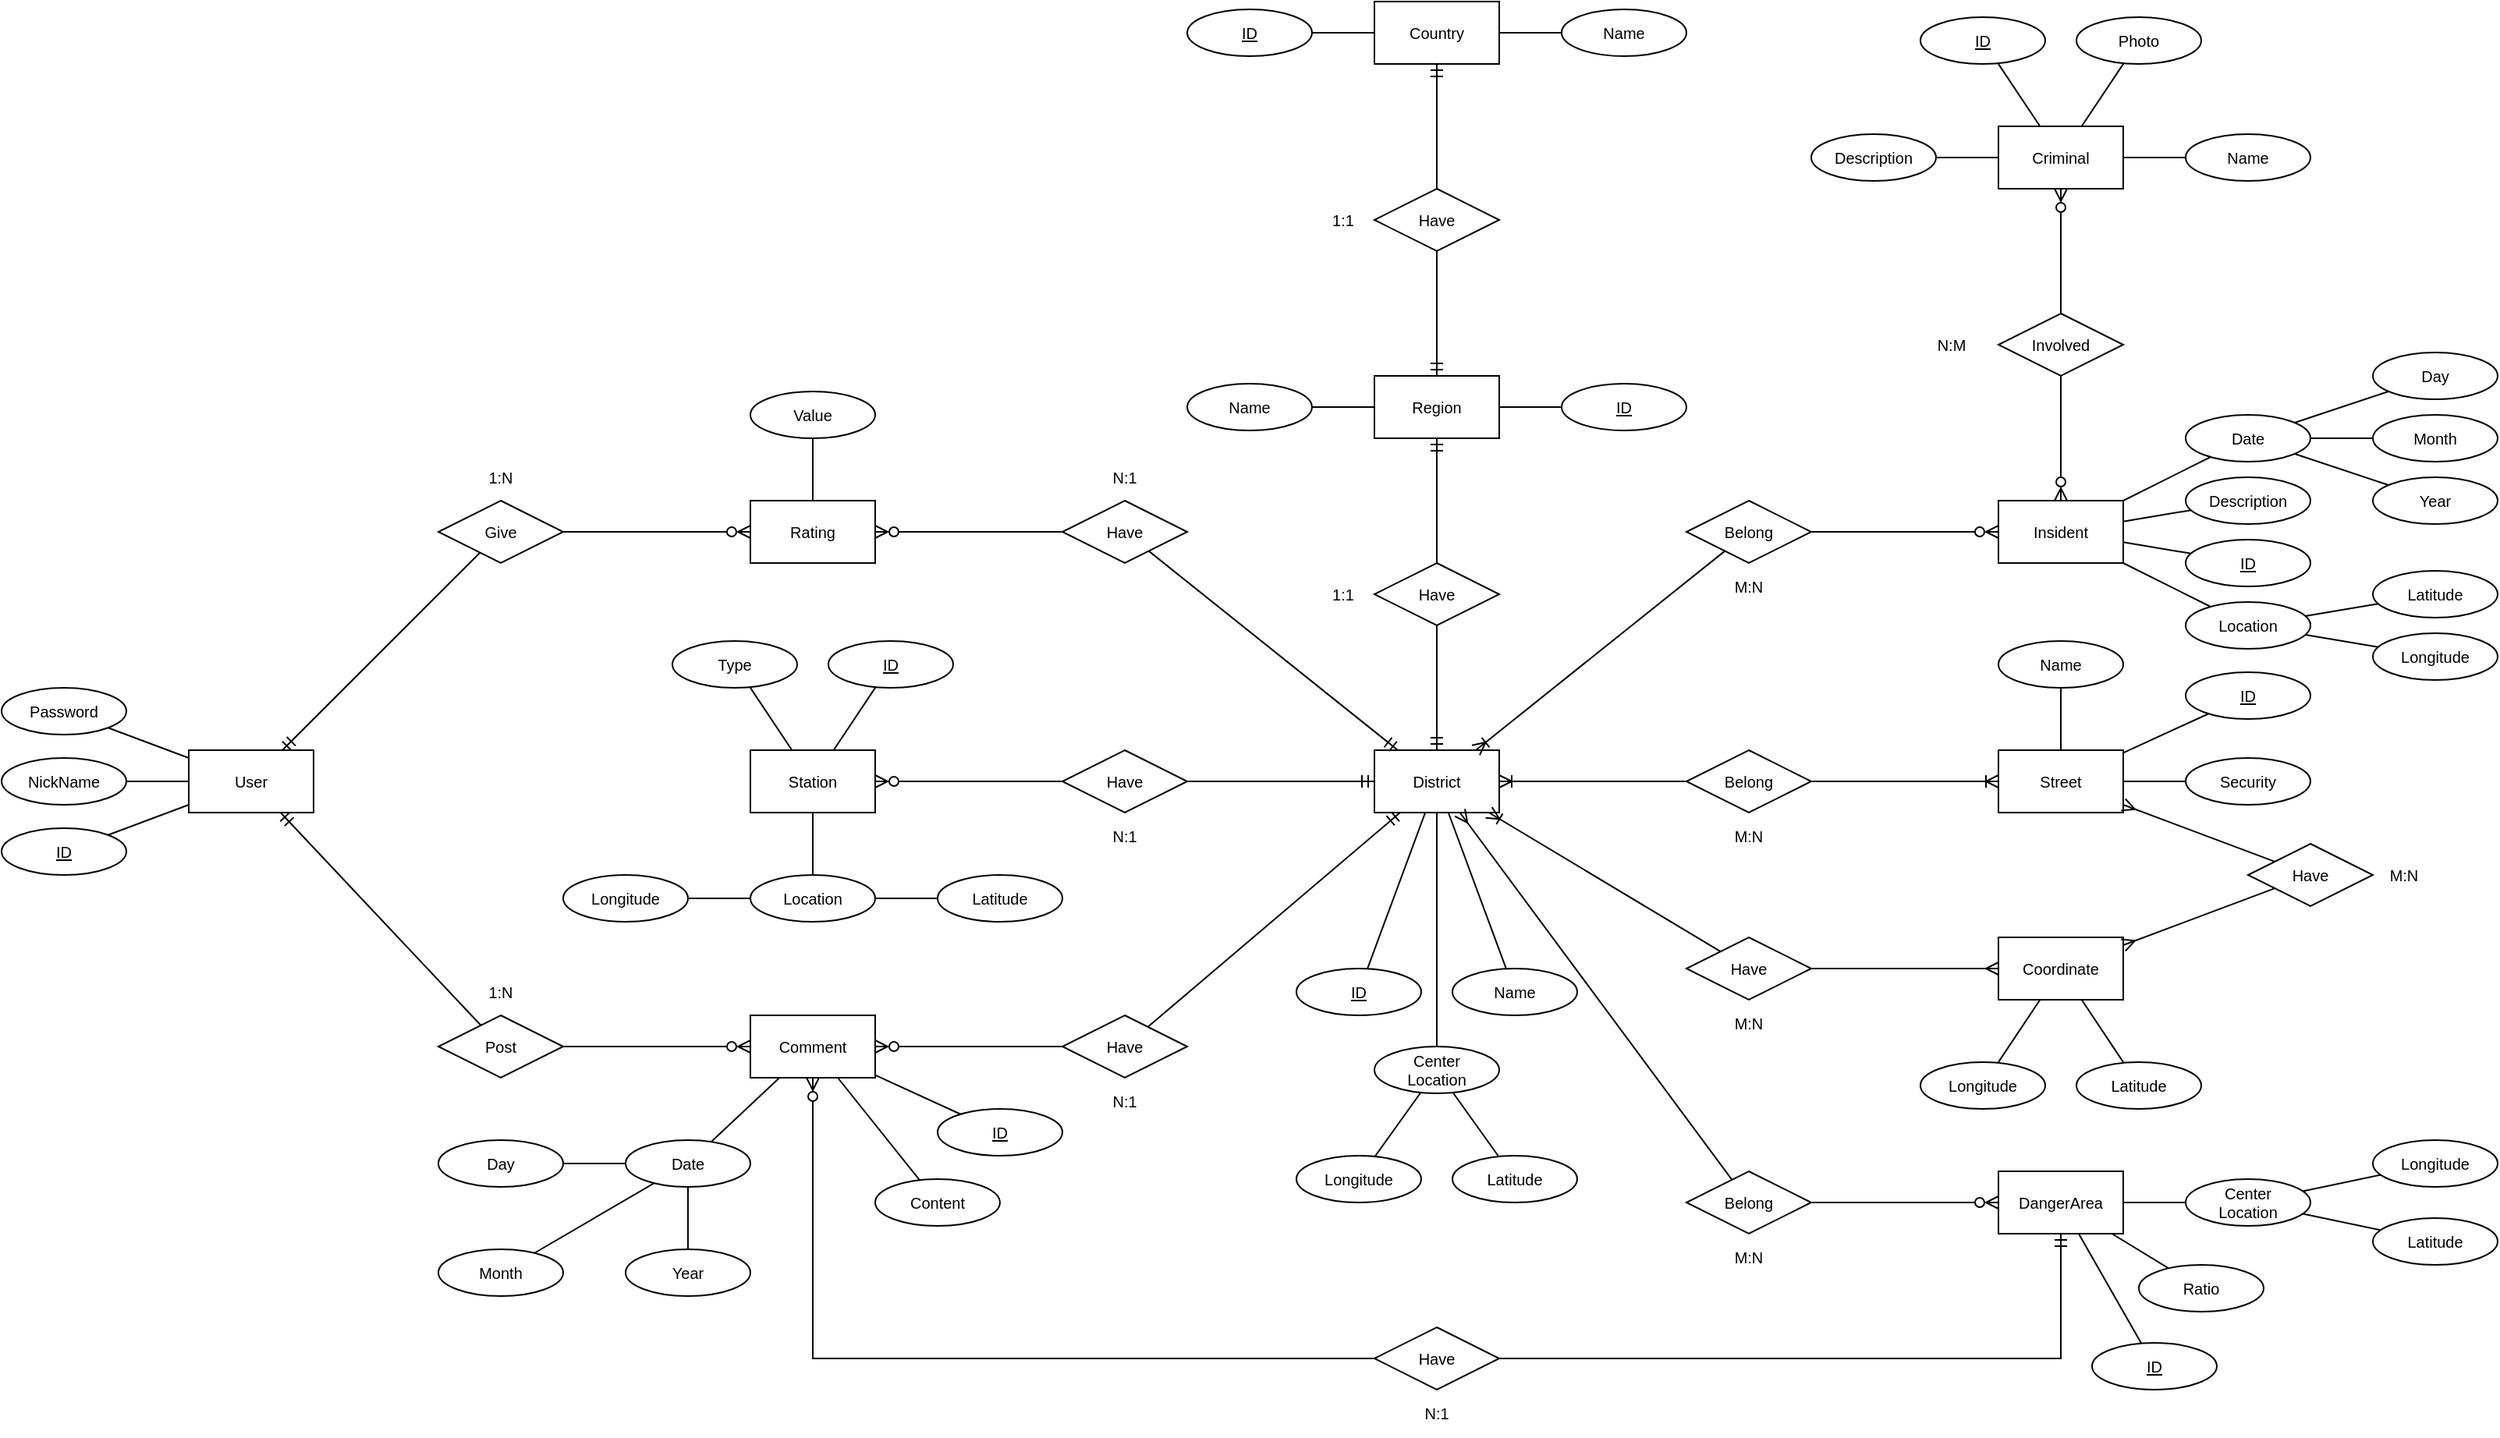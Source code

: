<mxfile version="21.2.1" type="device">
  <diagram id="rRoWfzJFK4uJXbPDyryT" name="Page-1">
    <mxGraphModel dx="325" dy="326" grid="1" gridSize="10" guides="1" tooltips="1" connect="1" arrows="1" fold="1" page="1" pageScale="1" pageWidth="850" pageHeight="1100" math="0" shadow="0">
      <root>
        <mxCell id="0" />
        <mxCell id="1" parent="0" />
        <mxCell id="21" style="edgeStyle=none;html=1;endArrow=none;endFill=0;fontSize=10;" parent="1" source="2" target="20" edge="1">
          <mxGeometry relative="1" as="geometry" />
        </mxCell>
        <mxCell id="22" style="edgeStyle=none;html=1;endArrow=none;endFill=0;fontSize=10;" parent="1" source="2" target="18" edge="1">
          <mxGeometry relative="1" as="geometry" />
        </mxCell>
        <mxCell id="23" style="edgeStyle=none;html=1;endArrow=none;endFill=0;fontSize=10;" parent="1" source="2" target="13" edge="1">
          <mxGeometry relative="1" as="geometry" />
        </mxCell>
        <mxCell id="2" value="User" style="whiteSpace=wrap;html=1;align=center;fontSize=10;" parent="1" vertex="1">
          <mxGeometry x="160" y="550" width="80" height="40" as="geometry" />
        </mxCell>
        <mxCell id="33" style="edgeStyle=none;html=1;endArrow=none;endFill=0;fontSize=10;" parent="1" source="3" target="32" edge="1">
          <mxGeometry relative="1" as="geometry" />
        </mxCell>
        <mxCell id="42" style="edgeStyle=none;html=1;fontSize=10;endArrow=none;endFill=0;" parent="1" source="3" target="34" edge="1">
          <mxGeometry relative="1" as="geometry" />
        </mxCell>
        <mxCell id="43" style="edgeStyle=none;html=1;fontSize=10;endArrow=none;endFill=0;" parent="1" source="3" target="35" edge="1">
          <mxGeometry relative="1" as="geometry" />
        </mxCell>
        <mxCell id="3" value="Comment" style="whiteSpace=wrap;html=1;align=center;fontSize=10;" parent="1" vertex="1">
          <mxGeometry x="520" y="720" width="80" height="40" as="geometry" />
        </mxCell>
        <mxCell id="25" style="edgeStyle=none;html=1;endArrow=none;endFill=0;fontSize=10;" parent="1" source="4" target="24" edge="1">
          <mxGeometry relative="1" as="geometry" />
        </mxCell>
        <mxCell id="27" style="edgeStyle=none;html=1;endArrow=none;endFill=0;fontSize=10;" parent="1" source="4" target="26" edge="1">
          <mxGeometry relative="1" as="geometry" />
        </mxCell>
        <mxCell id="153" style="edgeStyle=none;html=1;endArrow=none;endFill=0;" parent="1" source="4" target="152" edge="1">
          <mxGeometry relative="1" as="geometry" />
        </mxCell>
        <mxCell id="4" value="DangerArea" style="whiteSpace=wrap;html=1;align=center;fontSize=10;" parent="1" vertex="1">
          <mxGeometry x="1320" y="820" width="80" height="40" as="geometry" />
        </mxCell>
        <mxCell id="54" style="edgeStyle=none;html=1;fontSize=10;endArrow=none;endFill=0;" parent="1" source="5" target="53" edge="1">
          <mxGeometry relative="1" as="geometry" />
        </mxCell>
        <mxCell id="56" style="edgeStyle=none;html=1;fontSize=10;endArrow=none;endFill=0;" parent="1" source="5" target="55" edge="1">
          <mxGeometry relative="1" as="geometry" />
        </mxCell>
        <mxCell id="181" style="rounded=0;html=1;endArrow=none;endFill=0;" parent="1" source="5" target="178" edge="1">
          <mxGeometry relative="1" as="geometry" />
        </mxCell>
        <mxCell id="5" value="District" style="whiteSpace=wrap;html=1;align=center;fontSize=10;" parent="1" vertex="1">
          <mxGeometry x="920" y="550" width="80" height="40" as="geometry" />
        </mxCell>
        <mxCell id="48" style="edgeStyle=none;html=1;fontSize=10;endArrow=none;endFill=0;" parent="1" source="6" target="47" edge="1">
          <mxGeometry relative="1" as="geometry" />
        </mxCell>
        <mxCell id="6" value="Rating" style="whiteSpace=wrap;html=1;align=center;fontSize=10;" parent="1" vertex="1">
          <mxGeometry x="520" y="390" width="80" height="40" as="geometry" />
        </mxCell>
        <mxCell id="107" style="edgeStyle=none;html=1;fontSize=10;endArrow=none;endFill=0;" parent="1" source="7" target="103" edge="1">
          <mxGeometry relative="1" as="geometry" />
        </mxCell>
        <mxCell id="109" style="edgeStyle=none;html=1;fontSize=10;endArrow=none;endFill=0;" parent="1" source="7" target="108" edge="1">
          <mxGeometry relative="1" as="geometry" />
        </mxCell>
        <mxCell id="7" value="Insident" style="whiteSpace=wrap;html=1;align=center;fontSize=10;" parent="1" vertex="1">
          <mxGeometry x="1320" y="390" width="80" height="40" as="geometry" />
        </mxCell>
        <mxCell id="68" style="edgeStyle=none;html=1;fontSize=10;endArrow=none;endFill=0;" parent="1" source="8" target="65" edge="1">
          <mxGeometry relative="1" as="geometry" />
        </mxCell>
        <mxCell id="70" style="edgeStyle=none;html=1;fontSize=10;endArrow=none;endFill=0;" parent="1" source="8" target="69" edge="1">
          <mxGeometry relative="1" as="geometry" />
        </mxCell>
        <mxCell id="72" style="edgeStyle=none;html=1;fontSize=10;endArrow=none;endFill=0;" parent="1" source="8" target="71" edge="1">
          <mxGeometry relative="1" as="geometry" />
        </mxCell>
        <mxCell id="8" value="Station" style="whiteSpace=wrap;html=1;align=center;fontSize=10;" parent="1" vertex="1">
          <mxGeometry x="520" y="550" width="80" height="40" as="geometry" />
        </mxCell>
        <mxCell id="87" style="edgeStyle=none;html=1;fontSize=10;endArrow=none;endFill=0;" parent="1" source="10" target="84" edge="1">
          <mxGeometry relative="1" as="geometry" />
        </mxCell>
        <mxCell id="88" style="edgeStyle=none;html=1;fontSize=10;endArrow=none;endFill=0;" parent="1" source="10" target="83" edge="1">
          <mxGeometry relative="1" as="geometry" />
        </mxCell>
        <mxCell id="128" style="edgeStyle=none;html=1;fontSize=10;endArrow=none;endFill=0;" parent="1" source="10" target="127" edge="1">
          <mxGeometry relative="1" as="geometry" />
        </mxCell>
        <mxCell id="10" value="Street" style="whiteSpace=wrap;html=1;align=center;fontSize=10;" parent="1" vertex="1">
          <mxGeometry x="1320" y="550" width="80" height="40" as="geometry" />
        </mxCell>
        <mxCell id="124" style="edgeStyle=none;html=1;fontSize=10;endArrow=none;endFill=0;" parent="1" source="11" target="121" edge="1">
          <mxGeometry relative="1" as="geometry" />
        </mxCell>
        <mxCell id="125" style="edgeStyle=none;html=1;fontSize=10;endArrow=none;endFill=0;" parent="1" source="11" target="122" edge="1">
          <mxGeometry relative="1" as="geometry" />
        </mxCell>
        <mxCell id="126" style="edgeStyle=none;html=1;fontSize=10;endArrow=none;endFill=0;" parent="1" source="11" target="123" edge="1">
          <mxGeometry relative="1" as="geometry" />
        </mxCell>
        <mxCell id="151" style="edgeStyle=none;html=1;endArrow=none;endFill=0;" parent="1" source="11" target="150" edge="1">
          <mxGeometry relative="1" as="geometry" />
        </mxCell>
        <mxCell id="11" value="Criminal" style="whiteSpace=wrap;html=1;align=center;fontSize=10;" parent="1" vertex="1">
          <mxGeometry x="1320" y="150" width="80" height="40" as="geometry" />
        </mxCell>
        <mxCell id="15" style="edgeStyle=none;html=1;endArrow=ERmandOne;endFill=0;fontSize=10;" parent="1" source="12" target="2" edge="1">
          <mxGeometry relative="1" as="geometry" />
        </mxCell>
        <mxCell id="16" style="edgeStyle=none;html=1;endArrow=ERzeroToMany;endFill=0;fontSize=10;" parent="1" source="12" target="3" edge="1">
          <mxGeometry relative="1" as="geometry">
            <mxPoint x="480" y="570" as="targetPoint" />
          </mxGeometry>
        </mxCell>
        <mxCell id="12" value="Post" style="shape=rhombus;perimeter=rhombusPerimeter;whiteSpace=wrap;html=1;align=center;fontSize=10;" parent="1" vertex="1">
          <mxGeometry x="320" y="720" width="80" height="40" as="geometry" />
        </mxCell>
        <mxCell id="13" value="ID" style="ellipse;whiteSpace=wrap;html=1;align=center;fontStyle=4;fontSize=10;" parent="1" vertex="1">
          <mxGeometry x="40" y="600" width="80" height="30" as="geometry" />
        </mxCell>
        <mxCell id="18" value="NickName" style="ellipse;whiteSpace=wrap;html=1;align=center;fontSize=10;" parent="1" vertex="1">
          <mxGeometry x="40" y="555" width="80" height="30" as="geometry" />
        </mxCell>
        <mxCell id="20" value="Password" style="ellipse;whiteSpace=wrap;html=1;align=center;fontSize=10;" parent="1" vertex="1">
          <mxGeometry x="40" y="510" width="80" height="30" as="geometry" />
        </mxCell>
        <mxCell id="30" style="edgeStyle=none;html=1;endArrow=none;endFill=0;fontSize=10;" parent="1" source="24" target="28" edge="1">
          <mxGeometry relative="1" as="geometry" />
        </mxCell>
        <mxCell id="31" style="edgeStyle=none;html=1;endArrow=none;endFill=0;fontSize=10;" parent="1" source="24" target="29" edge="1">
          <mxGeometry relative="1" as="geometry" />
        </mxCell>
        <mxCell id="24" value="Center&lt;br style=&quot;font-size: 10px;&quot;&gt;Location" style="ellipse;whiteSpace=wrap;html=1;align=center;fontSize=10;" parent="1" vertex="1">
          <mxGeometry x="1440" y="825" width="80" height="30" as="geometry" />
        </mxCell>
        <mxCell id="26" value="ID" style="ellipse;whiteSpace=wrap;html=1;align=center;fontStyle=4;fontSize=10;" parent="1" vertex="1">
          <mxGeometry x="1380" y="930" width="80" height="30" as="geometry" />
        </mxCell>
        <mxCell id="28" value="Latitude" style="ellipse;whiteSpace=wrap;html=1;align=center;fontSize=10;" parent="1" vertex="1">
          <mxGeometry x="1560" y="850" width="80" height="30" as="geometry" />
        </mxCell>
        <mxCell id="29" value="Longitude" style="ellipse;whiteSpace=wrap;html=1;align=center;fontSize=10;" parent="1" vertex="1">
          <mxGeometry x="1560" y="800" width="80" height="30" as="geometry" />
        </mxCell>
        <mxCell id="32" value="ID" style="ellipse;whiteSpace=wrap;html=1;align=center;fontStyle=4;fontSize=10;" parent="1" vertex="1">
          <mxGeometry x="640" y="780" width="80" height="30" as="geometry" />
        </mxCell>
        <mxCell id="39" style="edgeStyle=none;html=1;fontSize=10;endArrow=none;endFill=0;" parent="1" source="34" target="37" edge="1">
          <mxGeometry relative="1" as="geometry" />
        </mxCell>
        <mxCell id="40" style="edgeStyle=none;html=1;fontSize=10;endArrow=none;endFill=0;" parent="1" source="34" target="36" edge="1">
          <mxGeometry relative="1" as="geometry" />
        </mxCell>
        <mxCell id="41" style="edgeStyle=none;html=1;fontSize=10;endArrow=none;endFill=0;" parent="1" source="34" target="38" edge="1">
          <mxGeometry relative="1" as="geometry" />
        </mxCell>
        <mxCell id="34" value="Date" style="ellipse;whiteSpace=wrap;html=1;align=center;fontSize=10;" parent="1" vertex="1">
          <mxGeometry x="440" y="800" width="80" height="30" as="geometry" />
        </mxCell>
        <mxCell id="35" value="Content" style="ellipse;whiteSpace=wrap;html=1;align=center;fontSize=10;" parent="1" vertex="1">
          <mxGeometry x="600" y="825" width="80" height="30" as="geometry" />
        </mxCell>
        <mxCell id="36" value="Month" style="ellipse;whiteSpace=wrap;html=1;align=center;fontSize=10;" parent="1" vertex="1">
          <mxGeometry x="320" y="870" width="80" height="30" as="geometry" />
        </mxCell>
        <mxCell id="37" value="Day" style="ellipse;whiteSpace=wrap;html=1;align=center;fontSize=10;" parent="1" vertex="1">
          <mxGeometry x="320" y="800" width="80" height="30" as="geometry" />
        </mxCell>
        <mxCell id="38" value="Year" style="ellipse;whiteSpace=wrap;html=1;align=center;fontSize=10;" parent="1" vertex="1">
          <mxGeometry x="440" y="870" width="80" height="30" as="geometry" />
        </mxCell>
        <mxCell id="45" style="edgeStyle=none;html=1;fontSize=10;endArrow=ERmandOne;endFill=0;" parent="1" source="44" target="2" edge="1">
          <mxGeometry relative="1" as="geometry">
            <mxPoint x="25.294" y="367.647" as="sourcePoint" />
          </mxGeometry>
        </mxCell>
        <mxCell id="46" style="edgeStyle=none;html=1;fontSize=10;endArrow=ERzeroToMany;endFill=0;" parent="1" source="44" target="6" edge="1">
          <mxGeometry relative="1" as="geometry" />
        </mxCell>
        <mxCell id="44" value="Give" style="shape=rhombus;perimeter=rhombusPerimeter;whiteSpace=wrap;html=1;align=center;fontSize=10;" parent="1" vertex="1">
          <mxGeometry x="320" y="390" width="80" height="40" as="geometry" />
        </mxCell>
        <mxCell id="47" value="Value" style="ellipse;whiteSpace=wrap;html=1;align=center;fontSize=10;" parent="1" vertex="1">
          <mxGeometry x="520" y="320" width="80" height="30" as="geometry" />
        </mxCell>
        <mxCell id="51" style="edgeStyle=none;html=1;fontSize=10;endArrow=ERoneToMany;endFill=0;" parent="1" source="49" target="5" edge="1">
          <mxGeometry relative="1" as="geometry" />
        </mxCell>
        <mxCell id="52" style="edgeStyle=none;html=1;fontSize=10;endArrow=ERzeroToMany;endFill=0;" parent="1" source="49" target="7" edge="1">
          <mxGeometry relative="1" as="geometry" />
        </mxCell>
        <mxCell id="49" value="Belong" style="shape=rhombus;perimeter=rhombusPerimeter;whiteSpace=wrap;html=1;align=center;fontSize=10;" parent="1" vertex="1">
          <mxGeometry x="1120" y="390" width="80" height="40" as="geometry" />
        </mxCell>
        <mxCell id="53" value="ID" style="ellipse;whiteSpace=wrap;html=1;align=center;fontStyle=4;fontSize=10;" parent="1" vertex="1">
          <mxGeometry x="870" y="690" width="80" height="30" as="geometry" />
        </mxCell>
        <mxCell id="55" value="Name" style="ellipse;whiteSpace=wrap;html=1;align=center;fontSize=10;" parent="1" vertex="1">
          <mxGeometry x="970" y="690" width="80" height="30" as="geometry" />
        </mxCell>
        <mxCell id="63" style="edgeStyle=none;html=1;endArrow=none;endFill=0;fontSize=10;" parent="1" source="65" target="66" edge="1">
          <mxGeometry relative="1" as="geometry" />
        </mxCell>
        <mxCell id="64" style="edgeStyle=none;html=1;endArrow=none;endFill=0;fontSize=10;" parent="1" source="65" target="67" edge="1">
          <mxGeometry relative="1" as="geometry" />
        </mxCell>
        <mxCell id="65" value="Location" style="ellipse;whiteSpace=wrap;html=1;align=center;fontSize=10;" parent="1" vertex="1">
          <mxGeometry x="520" y="630" width="80" height="30" as="geometry" />
        </mxCell>
        <mxCell id="66" value="Latitude" style="ellipse;whiteSpace=wrap;html=1;align=center;fontSize=10;" parent="1" vertex="1">
          <mxGeometry x="640" y="630" width="80" height="30" as="geometry" />
        </mxCell>
        <mxCell id="67" value="Longitude" style="ellipse;whiteSpace=wrap;html=1;align=center;fontSize=10;" parent="1" vertex="1">
          <mxGeometry x="400" y="630" width="80" height="30" as="geometry" />
        </mxCell>
        <mxCell id="69" value="Type" style="ellipse;whiteSpace=wrap;html=1;align=center;fontSize=10;" parent="1" vertex="1">
          <mxGeometry x="470" y="480" width="80" height="30" as="geometry" />
        </mxCell>
        <mxCell id="71" value="ID" style="ellipse;whiteSpace=wrap;html=1;align=center;fontStyle=4;fontSize=10;" parent="1" vertex="1">
          <mxGeometry x="570" y="480" width="80" height="30" as="geometry" />
        </mxCell>
        <mxCell id="83" value="ID" style="ellipse;whiteSpace=wrap;html=1;align=center;fontStyle=4;fontSize=10;" parent="1" vertex="1">
          <mxGeometry x="1440" y="500" width="80" height="30" as="geometry" />
        </mxCell>
        <mxCell id="84" value="Name" style="ellipse;whiteSpace=wrap;html=1;align=center;fontSize=10;" parent="1" vertex="1">
          <mxGeometry x="1320" y="480" width="80" height="30" as="geometry" />
        </mxCell>
        <mxCell id="90" style="edgeStyle=none;html=1;fontSize=10;endArrow=ERzeroToMany;endFill=0;" parent="1" source="89" target="6" edge="1">
          <mxGeometry relative="1" as="geometry" />
        </mxCell>
        <mxCell id="91" style="edgeStyle=none;html=1;fontSize=10;endArrow=ERmandOne;endFill=0;" parent="1" source="89" target="5" edge="1">
          <mxGeometry relative="1" as="geometry">
            <mxPoint x="1270" y="190" as="sourcePoint" />
          </mxGeometry>
        </mxCell>
        <mxCell id="89" value="Have" style="shape=rhombus;perimeter=rhombusPerimeter;whiteSpace=wrap;html=1;align=center;fontSize=10;" parent="1" vertex="1">
          <mxGeometry x="720" y="390" width="80" height="40" as="geometry" />
        </mxCell>
        <mxCell id="92" style="edgeStyle=none;html=1;endArrow=none;endFill=0;fontSize=10;" parent="1" source="94" target="95" edge="1">
          <mxGeometry relative="1" as="geometry" />
        </mxCell>
        <mxCell id="93" style="edgeStyle=none;html=1;endArrow=none;endFill=0;fontSize=10;" parent="1" source="94" target="96" edge="1">
          <mxGeometry relative="1" as="geometry" />
        </mxCell>
        <mxCell id="97" style="edgeStyle=none;html=1;fontSize=10;endArrow=none;endFill=0;" parent="1" source="94" target="7" edge="1">
          <mxGeometry relative="1" as="geometry" />
        </mxCell>
        <mxCell id="94" value="Location" style="ellipse;whiteSpace=wrap;html=1;align=center;fontSize=10;" parent="1" vertex="1">
          <mxGeometry x="1440" y="455" width="80" height="30" as="geometry" />
        </mxCell>
        <mxCell id="95" value="Latitude" style="ellipse;whiteSpace=wrap;html=1;align=center;fontSize=10;" parent="1" vertex="1">
          <mxGeometry x="1560" y="435" width="80" height="30" as="geometry" />
        </mxCell>
        <mxCell id="96" value="Longitude" style="ellipse;whiteSpace=wrap;html=1;align=center;fontSize=10;" parent="1" vertex="1">
          <mxGeometry x="1560" y="475" width="80" height="30" as="geometry" />
        </mxCell>
        <mxCell id="98" value="ID" style="ellipse;whiteSpace=wrap;html=1;align=center;fontStyle=4;fontSize=10;" parent="1" vertex="1">
          <mxGeometry x="1440" y="415" width="80" height="30" as="geometry" />
        </mxCell>
        <mxCell id="99" style="edgeStyle=none;html=1;fontSize=10;endArrow=none;endFill=0;" parent="1" source="7" target="98" edge="1">
          <mxGeometry relative="1" as="geometry">
            <mxPoint x="1940" y="-330" as="sourcePoint" />
            <mxPoint x="1980" y="-330" as="targetPoint" />
          </mxGeometry>
        </mxCell>
        <mxCell id="100" style="edgeStyle=none;html=1;fontSize=10;endArrow=none;endFill=0;" parent="1" source="103" target="105" edge="1">
          <mxGeometry relative="1" as="geometry" />
        </mxCell>
        <mxCell id="101" style="edgeStyle=none;html=1;fontSize=10;endArrow=none;endFill=0;" parent="1" source="103" target="104" edge="1">
          <mxGeometry relative="1" as="geometry" />
        </mxCell>
        <mxCell id="102" style="edgeStyle=none;html=1;fontSize=10;endArrow=none;endFill=0;" parent="1" source="103" target="106" edge="1">
          <mxGeometry relative="1" as="geometry" />
        </mxCell>
        <mxCell id="103" value="Date" style="ellipse;whiteSpace=wrap;html=1;align=center;fontSize=10;" parent="1" vertex="1">
          <mxGeometry x="1440" y="335" width="80" height="30" as="geometry" />
        </mxCell>
        <mxCell id="104" value="Month" style="ellipse;whiteSpace=wrap;html=1;align=center;fontSize=10;" parent="1" vertex="1">
          <mxGeometry x="1560" y="335" width="80" height="30" as="geometry" />
        </mxCell>
        <mxCell id="105" value="Day" style="ellipse;whiteSpace=wrap;html=1;align=center;fontSize=10;" parent="1" vertex="1">
          <mxGeometry x="1560" y="295" width="80" height="30" as="geometry" />
        </mxCell>
        <mxCell id="106" value="Year" style="ellipse;whiteSpace=wrap;html=1;align=center;fontSize=10;" parent="1" vertex="1">
          <mxGeometry x="1560" y="375" width="80" height="30" as="geometry" />
        </mxCell>
        <mxCell id="108" value="Description" style="ellipse;whiteSpace=wrap;html=1;align=center;fontSize=10;" parent="1" vertex="1">
          <mxGeometry x="1440" y="375" width="80" height="30" as="geometry" />
        </mxCell>
        <mxCell id="111" style="edgeStyle=none;html=1;fontSize=10;endArrow=ERmandOne;endFill=0;" parent="1" source="110" target="5" edge="1">
          <mxGeometry relative="1" as="geometry" />
        </mxCell>
        <mxCell id="112" style="edgeStyle=none;html=1;fontSize=10;endArrow=ERzeroToMany;endFill=0;" parent="1" source="110" target="3" edge="1">
          <mxGeometry relative="1" as="geometry">
            <mxPoint x="650" y="780" as="targetPoint" />
          </mxGeometry>
        </mxCell>
        <mxCell id="110" value="Have" style="shape=rhombus;perimeter=rhombusPerimeter;whiteSpace=wrap;html=1;align=center;fontSize=10;" parent="1" vertex="1">
          <mxGeometry x="720" y="720" width="80" height="40" as="geometry" />
        </mxCell>
        <mxCell id="114" style="edgeStyle=none;html=1;fontSize=10;endArrow=ERoneToMany;endFill=0;" parent="1" source="113" target="5" edge="1">
          <mxGeometry relative="1" as="geometry" />
        </mxCell>
        <mxCell id="115" style="edgeStyle=none;html=1;fontSize=10;endArrow=ERoneToMany;endFill=0;" parent="1" source="117" target="10" edge="1">
          <mxGeometry relative="1" as="geometry">
            <mxPoint x="1270" y="720" as="targetPoint" />
          </mxGeometry>
        </mxCell>
        <mxCell id="113" value="Have" style="shape=rhombus;perimeter=rhombusPerimeter;whiteSpace=wrap;html=1;align=center;fontSize=10;" parent="1" vertex="1">
          <mxGeometry x="1120" y="670" width="80" height="40" as="geometry" />
        </mxCell>
        <mxCell id="118" style="edgeStyle=none;html=1;fontSize=10;endArrow=ERzeroToMany;endFill=0;" parent="1" source="165" target="4" edge="1">
          <mxGeometry relative="1" as="geometry">
            <mxPoint x="1240" y="1030" as="sourcePoint" />
            <mxPoint x="1290" y="540" as="targetPoint" />
          </mxGeometry>
        </mxCell>
        <mxCell id="119" style="edgeStyle=none;html=1;fontSize=10;endArrow=ERoneToMany;endFill=0;" parent="1" source="117" target="5" edge="1">
          <mxGeometry relative="1" as="geometry" />
        </mxCell>
        <mxCell id="117" value="Belong" style="shape=rhombus;perimeter=rhombusPerimeter;whiteSpace=wrap;html=1;align=center;fontSize=10;" parent="1" vertex="1">
          <mxGeometry x="1120" y="550" width="80" height="40" as="geometry" />
        </mxCell>
        <mxCell id="121" value="Name" style="ellipse;whiteSpace=wrap;html=1;align=center;fontSize=10;" parent="1" vertex="1">
          <mxGeometry x="1440" y="155" width="80" height="30" as="geometry" />
        </mxCell>
        <mxCell id="122" value="ID" style="ellipse;whiteSpace=wrap;html=1;align=center;fontStyle=4;fontSize=10;" parent="1" vertex="1">
          <mxGeometry x="1270" y="80" width="80" height="30" as="geometry" />
        </mxCell>
        <mxCell id="123" value="Description" style="ellipse;whiteSpace=wrap;html=1;align=center;fontSize=10;" parent="1" vertex="1">
          <mxGeometry x="1200" y="155" width="80" height="30" as="geometry" />
        </mxCell>
        <mxCell id="127" value="Security" style="ellipse;whiteSpace=wrap;html=1;align=center;fontSize=10;" parent="1" vertex="1">
          <mxGeometry x="1440" y="555" width="80" height="30" as="geometry" />
        </mxCell>
        <mxCell id="131" style="edgeStyle=none;html=1;fontSize=10;endArrow=ERzeroToMany;endFill=0;" parent="1" source="130" target="8" edge="1">
          <mxGeometry relative="1" as="geometry">
            <mxPoint x="650" y="570" as="targetPoint" />
          </mxGeometry>
        </mxCell>
        <mxCell id="132" style="edgeStyle=none;html=1;fontSize=10;endArrow=ERmandOne;endFill=0;" parent="1" source="130" target="5" edge="1">
          <mxGeometry relative="1" as="geometry" />
        </mxCell>
        <mxCell id="130" value="Have" style="shape=rhombus;perimeter=rhombusPerimeter;whiteSpace=wrap;html=1;align=center;fontSize=10;" parent="1" vertex="1">
          <mxGeometry x="720" y="550" width="80" height="40" as="geometry" />
        </mxCell>
        <mxCell id="135" style="edgeStyle=none;html=1;fontSize=10;endArrow=ERzeroToMany;endFill=0;" parent="1" source="134" target="7" edge="1">
          <mxGeometry relative="1" as="geometry" />
        </mxCell>
        <mxCell id="136" style="edgeStyle=none;html=1;fontSize=10;endArrow=ERzeroToMany;endFill=0;" parent="1" source="134" target="11" edge="1">
          <mxGeometry relative="1" as="geometry" />
        </mxCell>
        <mxCell id="134" value="Involved" style="shape=rhombus;perimeter=rhombusPerimeter;whiteSpace=wrap;html=1;align=center;fontSize=10;" parent="1" vertex="1">
          <mxGeometry x="1320" y="270" width="80" height="40" as="geometry" />
        </mxCell>
        <mxCell id="141" value="1:N" style="text;html=1;strokeColor=none;fillColor=none;align=center;verticalAlign=middle;whiteSpace=wrap;rounded=0;fontSize=10;" parent="1" vertex="1">
          <mxGeometry x="330" y="360" width="60" height="30" as="geometry" />
        </mxCell>
        <mxCell id="143" value="N:1" style="text;html=1;strokeColor=none;fillColor=none;align=center;verticalAlign=middle;whiteSpace=wrap;rounded=0;fontSize=10;" parent="1" vertex="1">
          <mxGeometry x="740" y="760" width="40" height="30" as="geometry" />
        </mxCell>
        <mxCell id="144" value="N:1" style="text;html=1;strokeColor=none;fillColor=none;align=center;verticalAlign=middle;whiteSpace=wrap;rounded=0;fontSize=10;" parent="1" vertex="1">
          <mxGeometry x="740" y="590" width="40" height="30" as="geometry" />
        </mxCell>
        <mxCell id="145" value="N:1" style="text;html=1;strokeColor=none;fillColor=none;align=center;verticalAlign=middle;whiteSpace=wrap;rounded=0;fontSize=10;" parent="1" vertex="1">
          <mxGeometry x="740" y="360" width="40" height="30" as="geometry" />
        </mxCell>
        <mxCell id="146" value="M:N" style="text;html=1;strokeColor=none;fillColor=none;align=center;verticalAlign=middle;whiteSpace=wrap;rounded=0;fontSize=10;" parent="1" vertex="1">
          <mxGeometry x="1130" y="590" width="60" height="30" as="geometry" />
        </mxCell>
        <mxCell id="147" value="M:N" style="text;html=1;strokeColor=none;fillColor=none;align=center;verticalAlign=middle;whiteSpace=wrap;rounded=0;fontSize=10;" parent="1" vertex="1">
          <mxGeometry x="1140" y="710" width="40" height="30" as="geometry" />
        </mxCell>
        <mxCell id="148" value="M:N" style="text;html=1;strokeColor=none;fillColor=none;align=center;verticalAlign=middle;whiteSpace=wrap;rounded=0;fontSize=10;" parent="1" vertex="1">
          <mxGeometry x="1140" y="430" width="40" height="30" as="geometry" />
        </mxCell>
        <mxCell id="149" value="N:M" style="text;html=1;strokeColor=none;fillColor=none;align=center;verticalAlign=middle;whiteSpace=wrap;rounded=0;fontSize=10;" parent="1" vertex="1">
          <mxGeometry x="1260" y="275" width="60" height="30" as="geometry" />
        </mxCell>
        <mxCell id="150" value="Photo" style="ellipse;whiteSpace=wrap;html=1;align=center;fontSize=10;" parent="1" vertex="1">
          <mxGeometry x="1370" y="80" width="80" height="30" as="geometry" />
        </mxCell>
        <mxCell id="152" value="Ratio" style="ellipse;whiteSpace=wrap;html=1;align=center;fontSize=10;" parent="1" vertex="1">
          <mxGeometry x="1410" y="880" width="80" height="30" as="geometry" />
        </mxCell>
        <mxCell id="154" style="edgeStyle=none;html=1;fontSize=10;endArrow=none;endFill=0;" parent="1" source="158" target="164" edge="1">
          <mxGeometry relative="1" as="geometry">
            <mxPoint x="1440" y="1090.0" as="targetPoint" />
          </mxGeometry>
        </mxCell>
        <mxCell id="157" style="edgeStyle=none;html=1;endArrow=none;endFill=0;" parent="1" source="158" target="163" edge="1">
          <mxGeometry relative="1" as="geometry">
            <mxPoint x="1442.012" y="1151.602" as="targetPoint" />
          </mxGeometry>
        </mxCell>
        <mxCell id="158" value="Coordinate" style="whiteSpace=wrap;html=1;align=center;fontSize=10;" parent="1" vertex="1">
          <mxGeometry x="1320" y="670" width="80" height="40" as="geometry" />
        </mxCell>
        <mxCell id="163" value="Latitude" style="ellipse;whiteSpace=wrap;html=1;align=center;fontSize=10;" parent="1" vertex="1">
          <mxGeometry x="1370" y="750" width="80" height="30" as="geometry" />
        </mxCell>
        <mxCell id="164" value="Longitude" style="ellipse;whiteSpace=wrap;html=1;align=center;fontSize=10;" parent="1" vertex="1">
          <mxGeometry x="1270" y="750" width="80" height="30" as="geometry" />
        </mxCell>
        <mxCell id="166" style="edgeStyle=none;html=1;endArrow=ERmany;endFill=0;" parent="1" source="165" target="5" edge="1">
          <mxGeometry relative="1" as="geometry" />
        </mxCell>
        <mxCell id="167" style="edgeStyle=none;html=1;endArrow=ERmany;endFill=0;" parent="1" source="113" target="158" edge="1">
          <mxGeometry relative="1" as="geometry" />
        </mxCell>
        <mxCell id="165" value="Belong" style="shape=rhombus;perimeter=rhombusPerimeter;whiteSpace=wrap;html=1;align=center;fontSize=10;" parent="1" vertex="1">
          <mxGeometry x="1120" y="820" width="80" height="40" as="geometry" />
        </mxCell>
        <mxCell id="168" value="M:N" style="text;html=1;strokeColor=none;fillColor=none;align=center;verticalAlign=middle;whiteSpace=wrap;rounded=0;fontSize=10;" parent="1" vertex="1">
          <mxGeometry x="1140" y="860" width="40" height="30" as="geometry" />
        </mxCell>
        <mxCell id="173" style="edgeStyle=none;html=1;endArrow=ERmany;endFill=0;" parent="1" source="172" target="158" edge="1">
          <mxGeometry relative="1" as="geometry" />
        </mxCell>
        <mxCell id="174" style="html=1;endArrow=ERmany;endFill=0;rounded=0;" parent="1" source="172" target="10" edge="1">
          <mxGeometry relative="1" as="geometry">
            <mxPoint x="1360" y="645" as="sourcePoint" />
            <Array as="points" />
          </mxGeometry>
        </mxCell>
        <mxCell id="172" value="Have" style="shape=rhombus;perimeter=rhombusPerimeter;whiteSpace=wrap;html=1;align=center;fontSize=10;" parent="1" vertex="1">
          <mxGeometry x="1480" y="610" width="80" height="40" as="geometry" />
        </mxCell>
        <mxCell id="175" value="M:N" style="text;html=1;strokeColor=none;fillColor=none;align=center;verticalAlign=middle;whiteSpace=wrap;rounded=0;fontSize=10;" parent="1" vertex="1">
          <mxGeometry x="1560" y="615" width="40" height="30" as="geometry" />
        </mxCell>
        <mxCell id="176" style="edgeStyle=none;html=1;endArrow=none;endFill=0;fontSize=10;" parent="1" source="178" target="179" edge="1">
          <mxGeometry relative="1" as="geometry" />
        </mxCell>
        <mxCell id="177" style="edgeStyle=none;html=1;endArrow=none;endFill=0;fontSize=10;" parent="1" source="178" target="180" edge="1">
          <mxGeometry relative="1" as="geometry" />
        </mxCell>
        <mxCell id="178" value="Center&lt;br style=&quot;font-size: 10px;&quot;&gt;Location" style="ellipse;whiteSpace=wrap;html=1;align=center;fontSize=10;" parent="1" vertex="1">
          <mxGeometry x="920" y="740" width="80" height="30" as="geometry" />
        </mxCell>
        <mxCell id="179" value="Latitude" style="ellipse;whiteSpace=wrap;html=1;align=center;fontSize=10;" parent="1" vertex="1">
          <mxGeometry x="970" y="810" width="80" height="30" as="geometry" />
        </mxCell>
        <mxCell id="180" value="Longitude" style="ellipse;whiteSpace=wrap;html=1;align=center;fontSize=10;" parent="1" vertex="1">
          <mxGeometry x="870" y="810" width="80" height="30" as="geometry" />
        </mxCell>
        <mxCell id="183" style="edgeStyle=none;rounded=0;html=1;endArrow=ERmandOne;endFill=0;" parent="1" source="182" target="5" edge="1">
          <mxGeometry relative="1" as="geometry" />
        </mxCell>
        <mxCell id="185" style="edgeStyle=none;rounded=0;html=1;endArrow=ERmandOne;endFill=0;" parent="1" source="182" target="184" edge="1">
          <mxGeometry relative="1" as="geometry" />
        </mxCell>
        <mxCell id="182" value="Have" style="shape=rhombus;perimeter=rhombusPerimeter;whiteSpace=wrap;html=1;align=center;fontSize=10;" parent="1" vertex="1">
          <mxGeometry x="920" y="430" width="80" height="40" as="geometry" />
        </mxCell>
        <mxCell id="190" style="edgeStyle=none;rounded=0;html=1;endArrow=none;endFill=0;" parent="1" source="184" target="189" edge="1">
          <mxGeometry relative="1" as="geometry" />
        </mxCell>
        <mxCell id="191" style="edgeStyle=none;rounded=0;html=1;endArrow=none;endFill=0;" parent="1" source="184" target="188" edge="1">
          <mxGeometry relative="1" as="geometry" />
        </mxCell>
        <mxCell id="184" value="Region" style="whiteSpace=wrap;html=1;align=center;fontSize=10;" parent="1" vertex="1">
          <mxGeometry x="920" y="310" width="80" height="40" as="geometry" />
        </mxCell>
        <mxCell id="186" value="1:1" style="text;html=1;strokeColor=none;fillColor=none;align=center;verticalAlign=middle;whiteSpace=wrap;rounded=0;fontSize=10;" parent="1" vertex="1">
          <mxGeometry x="880" y="435" width="40" height="30" as="geometry" />
        </mxCell>
        <mxCell id="188" value="ID" style="ellipse;whiteSpace=wrap;html=1;align=center;fontStyle=4;fontSize=10;" parent="1" vertex="1">
          <mxGeometry x="1040" y="315" width="80" height="30" as="geometry" />
        </mxCell>
        <mxCell id="189" value="Name" style="ellipse;whiteSpace=wrap;html=1;align=center;fontSize=10;" parent="1" vertex="1">
          <mxGeometry x="800" y="315" width="80" height="30" as="geometry" />
        </mxCell>
        <mxCell id="193" style="edgeStyle=none;rounded=0;html=1;endArrow=ERmandOne;endFill=0;" parent="1" source="192" target="184" edge="1">
          <mxGeometry relative="1" as="geometry" />
        </mxCell>
        <mxCell id="196" style="edgeStyle=none;rounded=0;html=1;endArrow=ERmandOne;endFill=0;" parent="1" source="192" target="195" edge="1">
          <mxGeometry relative="1" as="geometry" />
        </mxCell>
        <mxCell id="192" value="Have" style="shape=rhombus;perimeter=rhombusPerimeter;whiteSpace=wrap;html=1;align=center;fontSize=10;" parent="1" vertex="1">
          <mxGeometry x="920" y="190" width="80" height="40" as="geometry" />
        </mxCell>
        <mxCell id="199" style="edgeStyle=none;rounded=0;html=1;endArrow=none;endFill=0;" parent="1" source="195" target="197" edge="1">
          <mxGeometry relative="1" as="geometry" />
        </mxCell>
        <mxCell id="200" style="edgeStyle=none;rounded=0;html=1;endArrow=none;endFill=0;" parent="1" source="195" target="198" edge="1">
          <mxGeometry relative="1" as="geometry" />
        </mxCell>
        <mxCell id="195" value="Country" style="whiteSpace=wrap;html=1;align=center;fontSize=10;" parent="1" vertex="1">
          <mxGeometry x="920" y="70" width="80" height="40" as="geometry" />
        </mxCell>
        <mxCell id="197" value="ID" style="ellipse;whiteSpace=wrap;html=1;align=center;fontStyle=4;fontSize=10;" parent="1" vertex="1">
          <mxGeometry x="800" y="75" width="80" height="30" as="geometry" />
        </mxCell>
        <mxCell id="198" value="Name" style="ellipse;whiteSpace=wrap;html=1;align=center;fontSize=10;" parent="1" vertex="1">
          <mxGeometry x="1040" y="75" width="80" height="30" as="geometry" />
        </mxCell>
        <mxCell id="201" value="1:1" style="text;html=1;strokeColor=none;fillColor=none;align=center;verticalAlign=middle;whiteSpace=wrap;rounded=0;fontSize=10;" parent="1" vertex="1">
          <mxGeometry x="880" y="195" width="40" height="30" as="geometry" />
        </mxCell>
        <mxCell id="206" value="1:N" style="text;html=1;strokeColor=none;fillColor=none;align=center;verticalAlign=middle;whiteSpace=wrap;rounded=0;fontSize=10;" parent="1" vertex="1">
          <mxGeometry x="330" y="690" width="60" height="30" as="geometry" />
        </mxCell>
        <mxCell id="YHV_74NLZZHcQe5lltHu-206" value="Have" style="shape=rhombus;perimeter=rhombusPerimeter;whiteSpace=wrap;html=1;align=center;fontSize=10;" vertex="1" parent="1">
          <mxGeometry x="920" y="920" width="80" height="40" as="geometry" />
        </mxCell>
        <mxCell id="YHV_74NLZZHcQe5lltHu-207" style="edgeStyle=none;html=1;fontSize=10;endArrow=ERzeroToMany;endFill=0;rounded=0;" edge="1" parent="1" source="YHV_74NLZZHcQe5lltHu-206" target="3">
          <mxGeometry relative="1" as="geometry">
            <mxPoint x="680" y="910" as="targetPoint" />
            <mxPoint x="800" y="910" as="sourcePoint" />
            <Array as="points">
              <mxPoint x="560" y="940" />
            </Array>
          </mxGeometry>
        </mxCell>
        <mxCell id="YHV_74NLZZHcQe5lltHu-208" style="edgeStyle=none;html=1;fontSize=10;endArrow=ERmandOne;endFill=0;rounded=0;" edge="1" parent="1" source="YHV_74NLZZHcQe5lltHu-206" target="4">
          <mxGeometry relative="1" as="geometry">
            <mxPoint x="1100" y="980" as="sourcePoint" />
            <mxPoint x="1220" y="980" as="targetPoint" />
            <Array as="points">
              <mxPoint x="1360" y="940" />
            </Array>
          </mxGeometry>
        </mxCell>
        <mxCell id="YHV_74NLZZHcQe5lltHu-209" value="N:1" style="text;html=1;strokeColor=none;fillColor=none;align=center;verticalAlign=middle;whiteSpace=wrap;rounded=0;fontSize=10;" vertex="1" parent="1">
          <mxGeometry x="940" y="960" width="40" height="30" as="geometry" />
        </mxCell>
      </root>
    </mxGraphModel>
  </diagram>
</mxfile>
